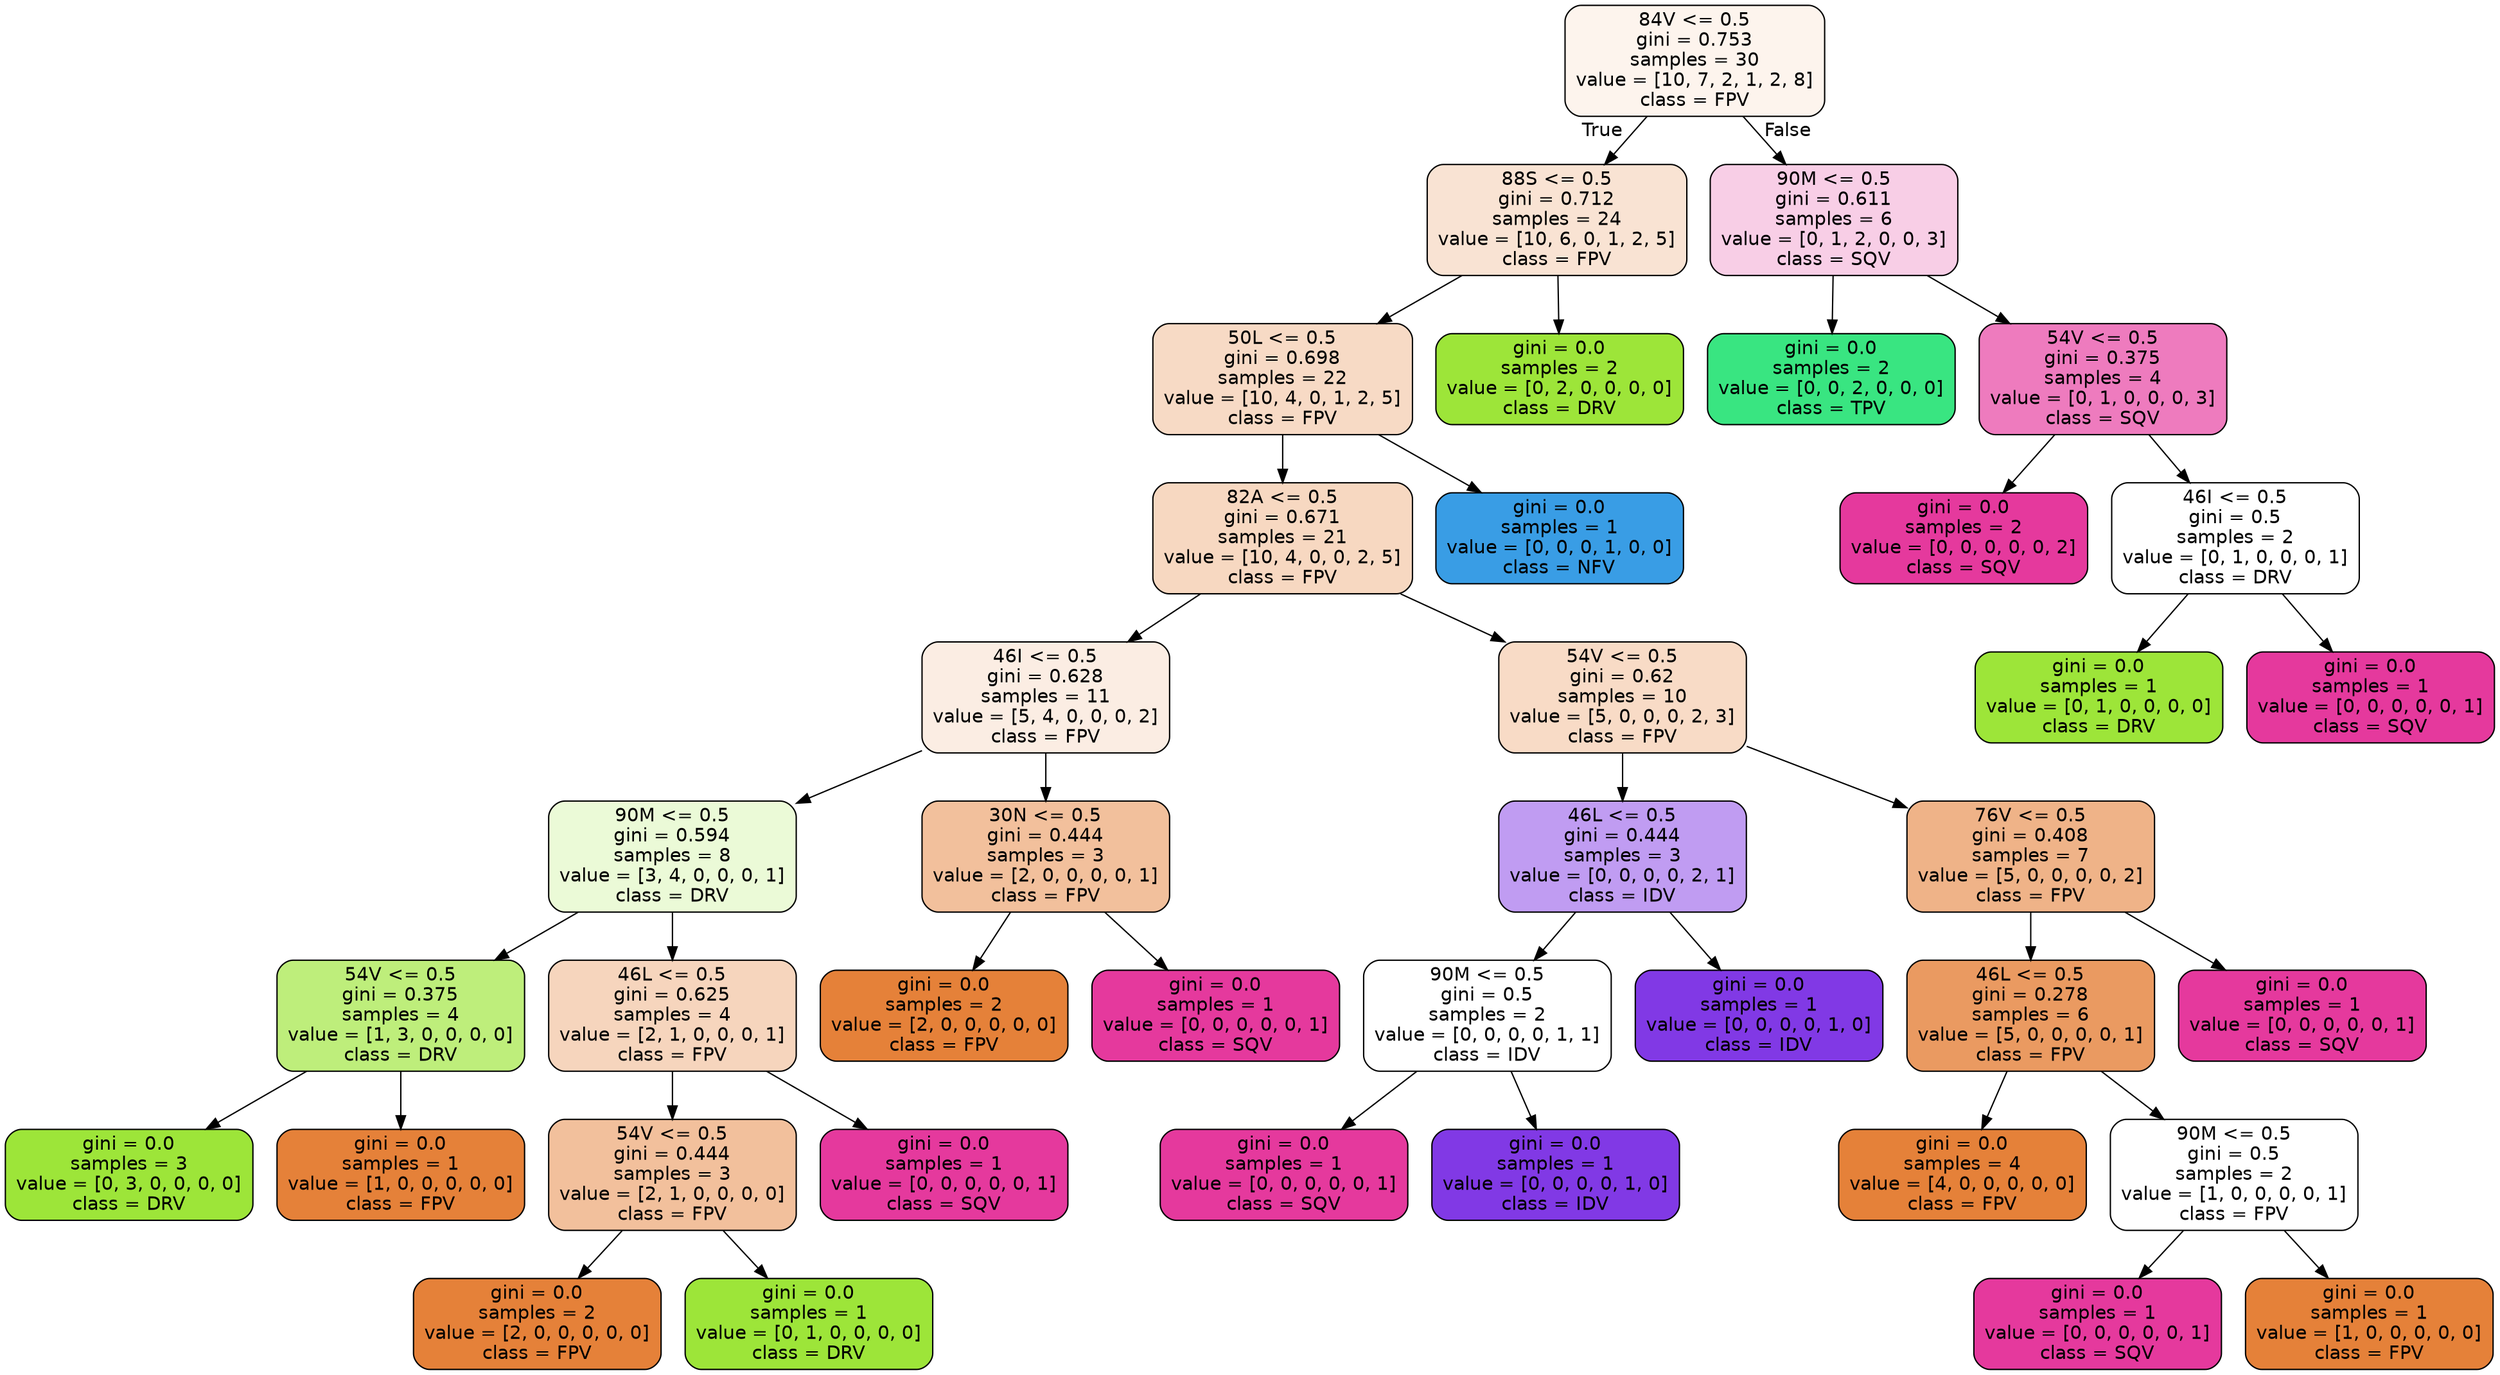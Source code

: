digraph Tree {
node [shape=box, style="filled, rounded", color="black", fontname=helvetica] ;
edge [fontname=helvetica] ;
0 [label="84V <= 0.5\ngini = 0.753\nsamples = 30\nvalue = [10, 7, 2, 1, 2, 8]\nclass = FPV", fillcolor="#fdf4ed"] ;
1 [label="88S <= 0.5\ngini = 0.712\nsamples = 24\nvalue = [10, 6, 0, 1, 2, 5]\nclass = FPV", fillcolor="#f9e3d3"] ;
0 -> 1 [labeldistance=2.5, labelangle=45, headlabel="True"] ;
2 [label="50L <= 0.5\ngini = 0.698\nsamples = 22\nvalue = [10, 4, 0, 1, 2, 5]\nclass = FPV", fillcolor="#f7dac5"] ;
1 -> 2 ;
3 [label="82A <= 0.5\ngini = 0.671\nsamples = 21\nvalue = [10, 4, 0, 0, 2, 5]\nclass = FPV", fillcolor="#f7d8c1"] ;
2 -> 3 ;
4 [label="46I <= 0.5\ngini = 0.628\nsamples = 11\nvalue = [5, 4, 0, 0, 0, 2]\nclass = FPV", fillcolor="#fbede3"] ;
3 -> 4 ;
5 [label="90M <= 0.5\ngini = 0.594\nsamples = 8\nvalue = [3, 4, 0, 0, 0, 1]\nclass = DRV", fillcolor="#ebfad7"] ;
4 -> 5 ;
6 [label="54V <= 0.5\ngini = 0.375\nsamples = 4\nvalue = [1, 3, 0, 0, 0, 0]\nclass = DRV", fillcolor="#beee7b"] ;
5 -> 6 ;
7 [label="gini = 0.0\nsamples = 3\nvalue = [0, 3, 0, 0, 0, 0]\nclass = DRV", fillcolor="#9de539"] ;
6 -> 7 ;
8 [label="gini = 0.0\nsamples = 1\nvalue = [1, 0, 0, 0, 0, 0]\nclass = FPV", fillcolor="#e58139"] ;
6 -> 8 ;
9 [label="46L <= 0.5\ngini = 0.625\nsamples = 4\nvalue = [2, 1, 0, 0, 0, 1]\nclass = FPV", fillcolor="#f6d5bd"] ;
5 -> 9 ;
10 [label="54V <= 0.5\ngini = 0.444\nsamples = 3\nvalue = [2, 1, 0, 0, 0, 0]\nclass = FPV", fillcolor="#f2c09c"] ;
9 -> 10 ;
11 [label="gini = 0.0\nsamples = 2\nvalue = [2, 0, 0, 0, 0, 0]\nclass = FPV", fillcolor="#e58139"] ;
10 -> 11 ;
12 [label="gini = 0.0\nsamples = 1\nvalue = [0, 1, 0, 0, 0, 0]\nclass = DRV", fillcolor="#9de539"] ;
10 -> 12 ;
13 [label="gini = 0.0\nsamples = 1\nvalue = [0, 0, 0, 0, 0, 1]\nclass = SQV", fillcolor="#e5399d"] ;
9 -> 13 ;
14 [label="30N <= 0.5\ngini = 0.444\nsamples = 3\nvalue = [2, 0, 0, 0, 0, 1]\nclass = FPV", fillcolor="#f2c09c"] ;
4 -> 14 ;
15 [label="gini = 0.0\nsamples = 2\nvalue = [2, 0, 0, 0, 0, 0]\nclass = FPV", fillcolor="#e58139"] ;
14 -> 15 ;
16 [label="gini = 0.0\nsamples = 1\nvalue = [0, 0, 0, 0, 0, 1]\nclass = SQV", fillcolor="#e5399d"] ;
14 -> 16 ;
17 [label="54V <= 0.5\ngini = 0.62\nsamples = 10\nvalue = [5, 0, 0, 0, 2, 3]\nclass = FPV", fillcolor="#f8dbc6"] ;
3 -> 17 ;
18 [label="46L <= 0.5\ngini = 0.444\nsamples = 3\nvalue = [0, 0, 0, 0, 2, 1]\nclass = IDV", fillcolor="#c09cf2"] ;
17 -> 18 ;
19 [label="90M <= 0.5\ngini = 0.5\nsamples = 2\nvalue = [0, 0, 0, 0, 1, 1]\nclass = IDV", fillcolor="#ffffff"] ;
18 -> 19 ;
20 [label="gini = 0.0\nsamples = 1\nvalue = [0, 0, 0, 0, 0, 1]\nclass = SQV", fillcolor="#e5399d"] ;
19 -> 20 ;
21 [label="gini = 0.0\nsamples = 1\nvalue = [0, 0, 0, 0, 1, 0]\nclass = IDV", fillcolor="#8139e5"] ;
19 -> 21 ;
22 [label="gini = 0.0\nsamples = 1\nvalue = [0, 0, 0, 0, 1, 0]\nclass = IDV", fillcolor="#8139e5"] ;
18 -> 22 ;
23 [label="76V <= 0.5\ngini = 0.408\nsamples = 7\nvalue = [5, 0, 0, 0, 0, 2]\nclass = FPV", fillcolor="#efb388"] ;
17 -> 23 ;
24 [label="46L <= 0.5\ngini = 0.278\nsamples = 6\nvalue = [5, 0, 0, 0, 0, 1]\nclass = FPV", fillcolor="#ea9a61"] ;
23 -> 24 ;
25 [label="gini = 0.0\nsamples = 4\nvalue = [4, 0, 0, 0, 0, 0]\nclass = FPV", fillcolor="#e58139"] ;
24 -> 25 ;
26 [label="90M <= 0.5\ngini = 0.5\nsamples = 2\nvalue = [1, 0, 0, 0, 0, 1]\nclass = FPV", fillcolor="#ffffff"] ;
24 -> 26 ;
27 [label="gini = 0.0\nsamples = 1\nvalue = [0, 0, 0, 0, 0, 1]\nclass = SQV", fillcolor="#e5399d"] ;
26 -> 27 ;
28 [label="gini = 0.0\nsamples = 1\nvalue = [1, 0, 0, 0, 0, 0]\nclass = FPV", fillcolor="#e58139"] ;
26 -> 28 ;
29 [label="gini = 0.0\nsamples = 1\nvalue = [0, 0, 0, 0, 0, 1]\nclass = SQV", fillcolor="#e5399d"] ;
23 -> 29 ;
30 [label="gini = 0.0\nsamples = 1\nvalue = [0, 0, 0, 1, 0, 0]\nclass = NFV", fillcolor="#399de5"] ;
2 -> 30 ;
31 [label="gini = 0.0\nsamples = 2\nvalue = [0, 2, 0, 0, 0, 0]\nclass = DRV", fillcolor="#9de539"] ;
1 -> 31 ;
32 [label="90M <= 0.5\ngini = 0.611\nsamples = 6\nvalue = [0, 1, 2, 0, 0, 3]\nclass = SQV", fillcolor="#f8cee6"] ;
0 -> 32 [labeldistance=2.5, labelangle=-45, headlabel="False"] ;
33 [label="gini = 0.0\nsamples = 2\nvalue = [0, 0, 2, 0, 0, 0]\nclass = TPV", fillcolor="#39e581"] ;
32 -> 33 ;
34 [label="54V <= 0.5\ngini = 0.375\nsamples = 4\nvalue = [0, 1, 0, 0, 0, 3]\nclass = SQV", fillcolor="#ee7bbe"] ;
32 -> 34 ;
35 [label="gini = 0.0\nsamples = 2\nvalue = [0, 0, 0, 0, 0, 2]\nclass = SQV", fillcolor="#e5399d"] ;
34 -> 35 ;
36 [label="46I <= 0.5\ngini = 0.5\nsamples = 2\nvalue = [0, 1, 0, 0, 0, 1]\nclass = DRV", fillcolor="#ffffff"] ;
34 -> 36 ;
37 [label="gini = 0.0\nsamples = 1\nvalue = [0, 1, 0, 0, 0, 0]\nclass = DRV", fillcolor="#9de539"] ;
36 -> 37 ;
38 [label="gini = 0.0\nsamples = 1\nvalue = [0, 0, 0, 0, 0, 1]\nclass = SQV", fillcolor="#e5399d"] ;
36 -> 38 ;
}